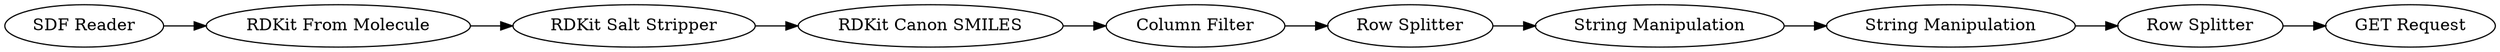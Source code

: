 digraph {
	7 [label="SDF Reader"]
	34 [label="Column Filter"]
	65 [label="Row Splitter"]
	72 [label="String Manipulation"]
	73 [label="GET Request"]
	74 [label="String Manipulation"]
	76 [label="Row Splitter"]
	35 [label="RDKit Canon SMILES"]
	36 [label="RDKit Salt Stripper"]
	37 [label="RDKit From Molecule"]
	36 -> 35
	37 -> 36
	7 -> 37
	34 -> 65
	65 -> 72
	72 -> 74
	74 -> 76
	76 -> 73
	35 -> 34
	rankdir=LR
}
